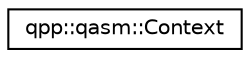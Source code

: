digraph "Graphical Class Hierarchy"
{
  edge [fontname="Helvetica",fontsize="10",labelfontname="Helvetica",labelfontsize="10"];
  node [fontname="Helvetica",fontsize="10",shape=record];
  rankdir="LR";
  Node0 [label="qpp::qasm::Context",height=0.2,width=0.4,color="black", fillcolor="white", style="filled",URL="$classqpp_1_1qasm_1_1_context.html",tooltip="QCircuit translation context. "];
}
